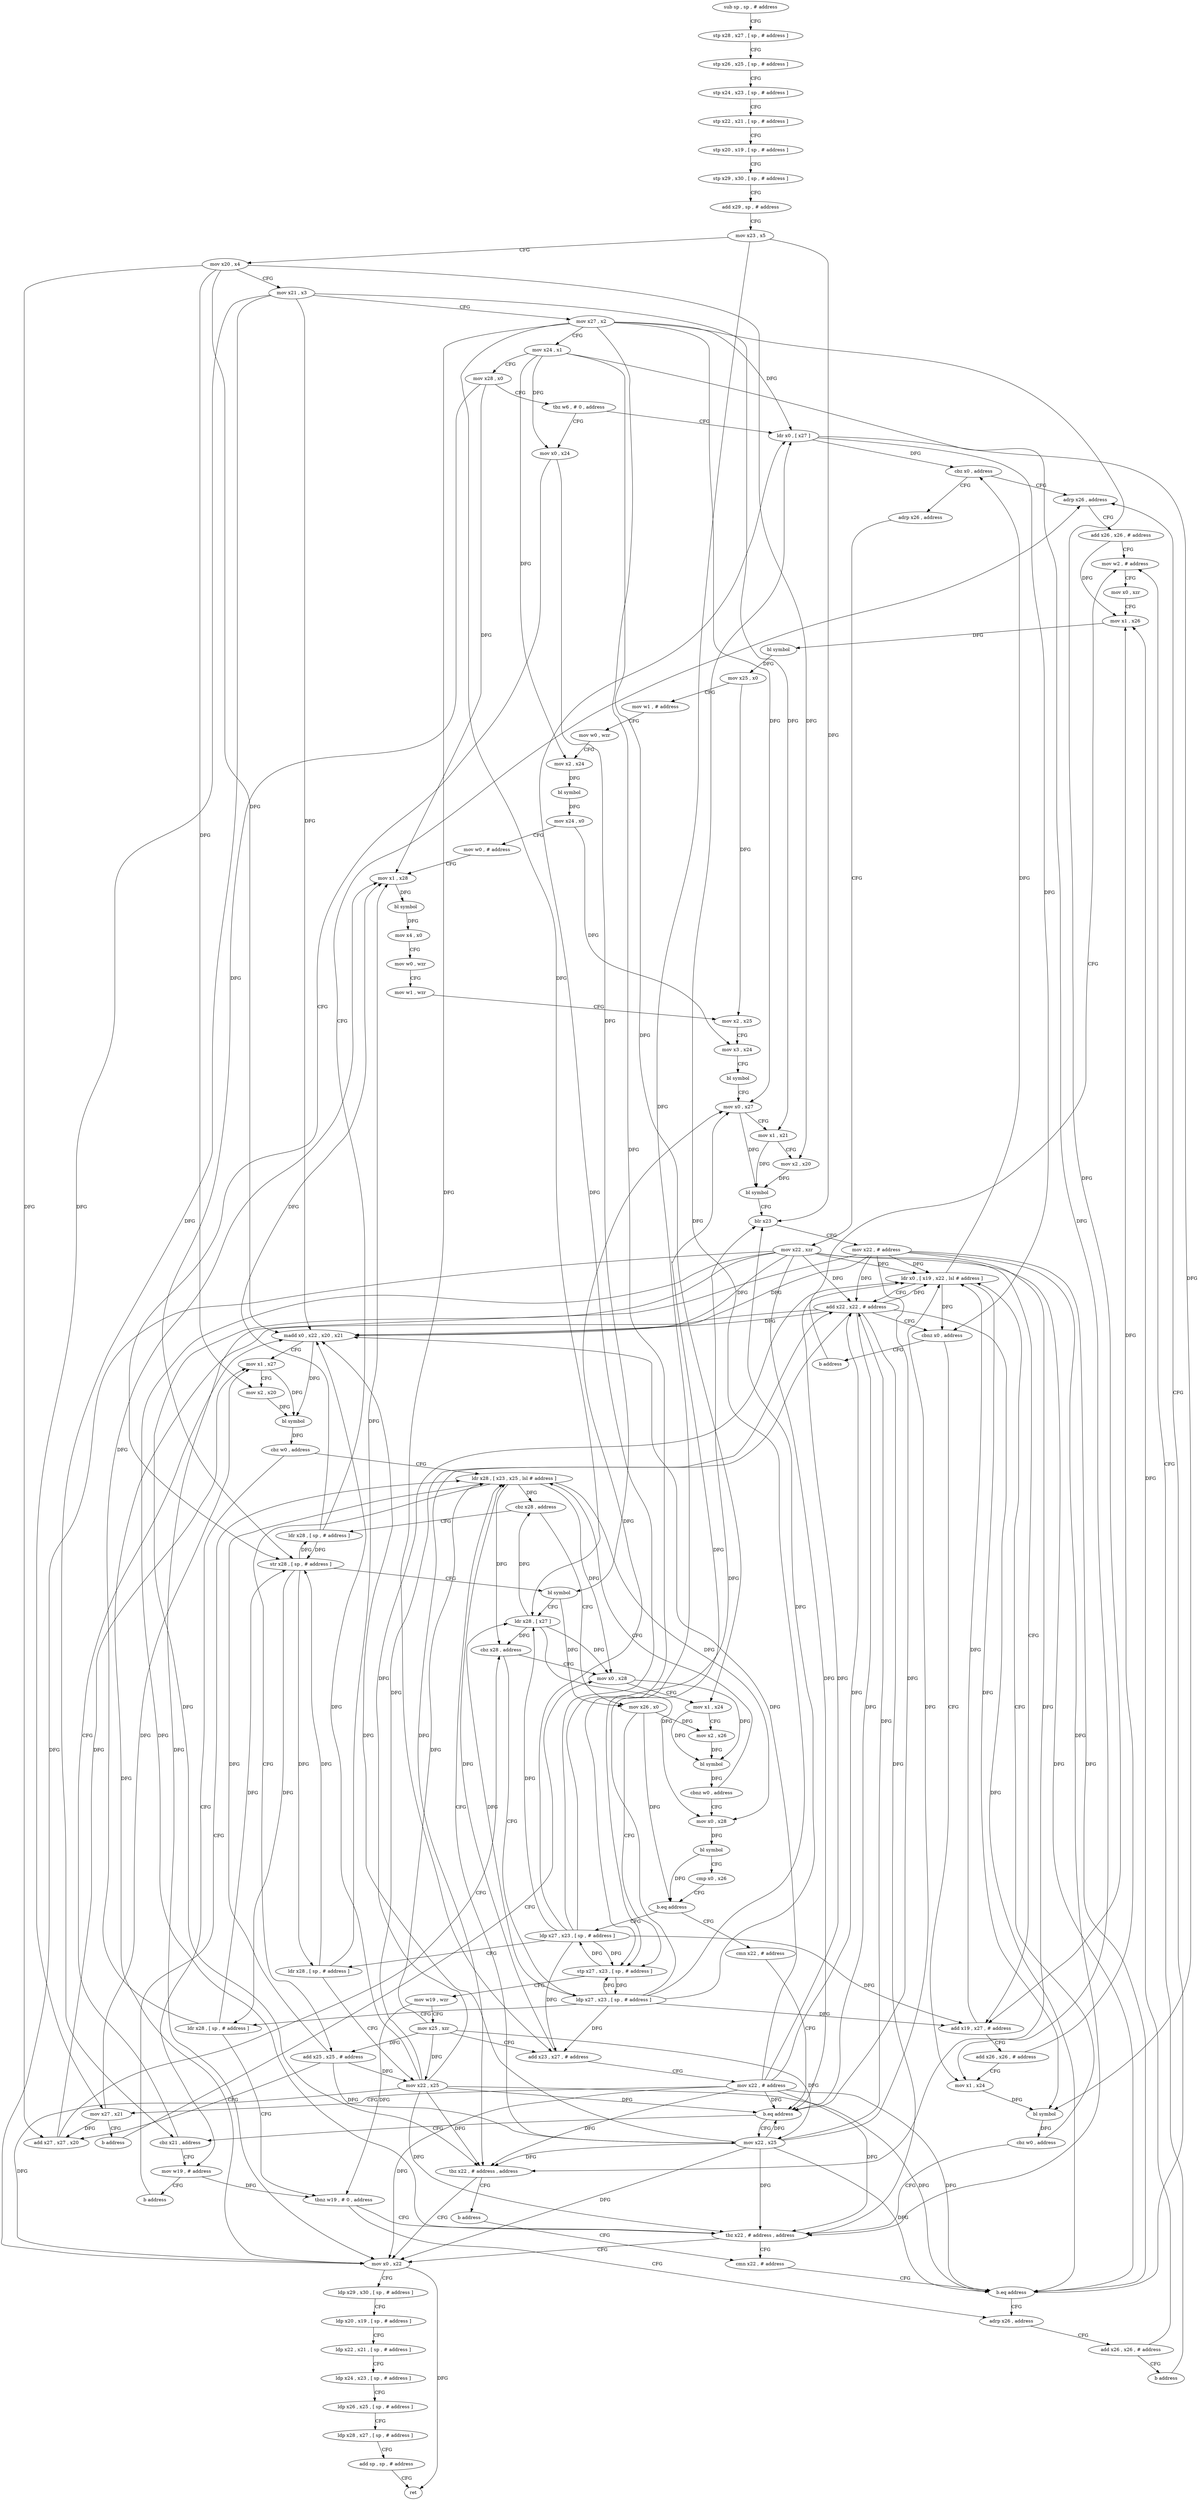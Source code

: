 digraph "func" {
"4219580" [label = "sub sp , sp , # address" ]
"4219584" [label = "stp x28 , x27 , [ sp , # address ]" ]
"4219588" [label = "stp x26 , x25 , [ sp , # address ]" ]
"4219592" [label = "stp x24 , x23 , [ sp , # address ]" ]
"4219596" [label = "stp x22 , x21 , [ sp , # address ]" ]
"4219600" [label = "stp x20 , x19 , [ sp , # address ]" ]
"4219604" [label = "stp x29 , x30 , [ sp , # address ]" ]
"4219608" [label = "add x29 , sp , # address" ]
"4219612" [label = "mov x23 , x5" ]
"4219616" [label = "mov x20 , x4" ]
"4219620" [label = "mov x21 , x3" ]
"4219624" [label = "mov x27 , x2" ]
"4219628" [label = "mov x24 , x1" ]
"4219632" [label = "mov x28 , x0" ]
"4219636" [label = "tbz w6 , # 0 , address" ]
"4219788" [label = "ldr x0 , [ x27 ]" ]
"4219640" [label = "mov x0 , x24" ]
"4219792" [label = "cbz x0 , address" ]
"4219880" [label = "adrp x26 , address" ]
"4219796" [label = "adrp x26 , address" ]
"4219644" [label = "str x28 , [ sp , # address ]" ]
"4219648" [label = "bl symbol" ]
"4219652" [label = "ldr x28 , [ x27 ]" ]
"4219656" [label = "cbz x28 , address" ]
"4219876" [label = "ldr x28 , [ sp , # address ]" ]
"4219660" [label = "mov x26 , x0" ]
"4219884" [label = "add x26 , x26 , # address" ]
"4219888" [label = "mov w2 , # address" ]
"4219800" [label = "mov x22 , xzr" ]
"4219804" [label = "add x19 , x27 , # address" ]
"4219808" [label = "add x26 , x26 , # address" ]
"4219812" [label = "mov x1 , x24" ]
"4219664" [label = "stp x27 , x23 , [ sp , # address ]" ]
"4219668" [label = "mov w19 , wzr" ]
"4219672" [label = "mov x25 , xzr" ]
"4219676" [label = "add x23 , x27 , # address" ]
"4219680" [label = "mov x22 , # address" ]
"4219684" [label = "mov x27 , x21" ]
"4219688" [label = "b address" ]
"4219712" [label = "mov x0 , x28" ]
"4219852" [label = "tbz x22 , # address , address" ]
"4219988" [label = "mov x0 , x22" ]
"4219856" [label = "cmn x22 , # address" ]
"4219824" [label = "ldr x0 , [ x19 , x22 , lsl # address ]" ]
"4219828" [label = "add x22 , x22 , # address" ]
"4219832" [label = "cbnz x0 , address" ]
"4219836" [label = "b address" ]
"4219716" [label = "mov x1 , x24" ]
"4219720" [label = "mov x2 , x26" ]
"4219724" [label = "bl symbol" ]
"4219728" [label = "cbnz w0 , address" ]
"4219696" [label = "ldr x28 , [ x23 , x25 , lsl # address ]" ]
"4219732" [label = "mov x0 , x28" ]
"4219992" [label = "ldp x29 , x30 , [ sp , # address ]" ]
"4219996" [label = "ldp x20 , x19 , [ sp , # address ]" ]
"4220000" [label = "ldp x22 , x21 , [ sp , # address ]" ]
"4220004" [label = "ldp x24 , x23 , [ sp , # address ]" ]
"4220008" [label = "ldp x26 , x25 , [ sp , # address ]" ]
"4220012" [label = "ldp x28 , x27 , [ sp , # address ]" ]
"4220016" [label = "add sp , sp , # address" ]
"4220020" [label = "ret" ]
"4219860" [label = "b.eq address" ]
"4219864" [label = "adrp x26 , address" ]
"4219816" [label = "bl symbol" ]
"4219820" [label = "cbz w0 , address" ]
"4219700" [label = "add x25 , x25 , # address" ]
"4219704" [label = "add x27 , x27 , x20" ]
"4219708" [label = "cbz x28 , address" ]
"4219840" [label = "ldp x27 , x23 , [ sp , # address ]" ]
"4219736" [label = "bl symbol" ]
"4219740" [label = "cmp x0 , x26" ]
"4219744" [label = "b.eq address" ]
"4220024" [label = "ldp x27 , x23 , [ sp , # address ]" ]
"4219748" [label = "cmn x22 , # address" ]
"4219868" [label = "add x26 , x26 , # address" ]
"4219872" [label = "b address" ]
"4219892" [label = "mov x0 , xzr" ]
"4219896" [label = "mov x1 , x26" ]
"4219900" [label = "bl symbol" ]
"4219904" [label = "mov x25 , x0" ]
"4219908" [label = "mov w1 , # address" ]
"4219912" [label = "mov w0 , wzr" ]
"4219916" [label = "mov x2 , x24" ]
"4219920" [label = "bl symbol" ]
"4219924" [label = "mov x24 , x0" ]
"4219928" [label = "mov w0 , # address" ]
"4219932" [label = "mov x1 , x28" ]
"4219936" [label = "bl symbol" ]
"4219940" [label = "mov x4 , x0" ]
"4219944" [label = "mov w0 , wzr" ]
"4219948" [label = "mov w1 , wzr" ]
"4219952" [label = "mov x2 , x25" ]
"4219956" [label = "mov x3 , x24" ]
"4219960" [label = "bl symbol" ]
"4219964" [label = "mov x0 , x27" ]
"4219968" [label = "mov x1 , x21" ]
"4219972" [label = "mov x2 , x20" ]
"4219976" [label = "bl symbol" ]
"4219980" [label = "blr x23" ]
"4219984" [label = "mov x22 , # address" ]
"4219844" [label = "ldr x28 , [ sp , # address ]" ]
"4219848" [label = "tbnz w19 , # 0 , address" ]
"4220028" [label = "ldr x28 , [ sp , # address ]" ]
"4220032" [label = "mov x22 , x25" ]
"4220036" [label = "tbz x22 , # address , address" ]
"4220040" [label = "b address" ]
"4219752" [label = "b.eq address" ]
"4219692" [label = "mov x22 , x25" ]
"4219756" [label = "cbz x21 , address" ]
"4219780" [label = "mov w19 , # address" ]
"4219760" [label = "madd x0 , x22 , x20 , x21" ]
"4219784" [label = "b address" ]
"4219764" [label = "mov x1 , x27" ]
"4219768" [label = "mov x2 , x20" ]
"4219772" [label = "bl symbol" ]
"4219776" [label = "cbz w0 , address" ]
"4219580" -> "4219584" [ label = "CFG" ]
"4219584" -> "4219588" [ label = "CFG" ]
"4219588" -> "4219592" [ label = "CFG" ]
"4219592" -> "4219596" [ label = "CFG" ]
"4219596" -> "4219600" [ label = "CFG" ]
"4219600" -> "4219604" [ label = "CFG" ]
"4219604" -> "4219608" [ label = "CFG" ]
"4219608" -> "4219612" [ label = "CFG" ]
"4219612" -> "4219616" [ label = "CFG" ]
"4219612" -> "4219664" [ label = "DFG" ]
"4219612" -> "4219980" [ label = "DFG" ]
"4219616" -> "4219620" [ label = "CFG" ]
"4219616" -> "4219972" [ label = "DFG" ]
"4219616" -> "4219704" [ label = "DFG" ]
"4219616" -> "4219760" [ label = "DFG" ]
"4219616" -> "4219768" [ label = "DFG" ]
"4219620" -> "4219624" [ label = "CFG" ]
"4219620" -> "4219684" [ label = "DFG" ]
"4219620" -> "4219968" [ label = "DFG" ]
"4219620" -> "4219756" [ label = "DFG" ]
"4219620" -> "4219760" [ label = "DFG" ]
"4219624" -> "4219628" [ label = "CFG" ]
"4219624" -> "4219788" [ label = "DFG" ]
"4219624" -> "4219652" [ label = "DFG" ]
"4219624" -> "4219804" [ label = "DFG" ]
"4219624" -> "4219664" [ label = "DFG" ]
"4219624" -> "4219676" [ label = "DFG" ]
"4219624" -> "4219964" [ label = "DFG" ]
"4219628" -> "4219632" [ label = "CFG" ]
"4219628" -> "4219640" [ label = "DFG" ]
"4219628" -> "4219916" [ label = "DFG" ]
"4219628" -> "4219812" [ label = "DFG" ]
"4219628" -> "4219716" [ label = "DFG" ]
"4219632" -> "4219636" [ label = "CFG" ]
"4219632" -> "4219644" [ label = "DFG" ]
"4219632" -> "4219932" [ label = "DFG" ]
"4219636" -> "4219788" [ label = "CFG" ]
"4219636" -> "4219640" [ label = "CFG" ]
"4219788" -> "4219792" [ label = "DFG" ]
"4219788" -> "4219816" [ label = "DFG" ]
"4219788" -> "4219832" [ label = "DFG" ]
"4219640" -> "4219644" [ label = "CFG" ]
"4219640" -> "4219648" [ label = "DFG" ]
"4219792" -> "4219880" [ label = "CFG" ]
"4219792" -> "4219796" [ label = "CFG" ]
"4219880" -> "4219884" [ label = "CFG" ]
"4219796" -> "4219800" [ label = "CFG" ]
"4219644" -> "4219648" [ label = "CFG" ]
"4219644" -> "4219876" [ label = "DFG" ]
"4219644" -> "4219844" [ label = "DFG" ]
"4219644" -> "4220028" [ label = "DFG" ]
"4219648" -> "4219652" [ label = "CFG" ]
"4219648" -> "4219660" [ label = "DFG" ]
"4219652" -> "4219656" [ label = "DFG" ]
"4219652" -> "4219712" [ label = "DFG" ]
"4219652" -> "4219708" [ label = "DFG" ]
"4219652" -> "4219732" [ label = "DFG" ]
"4219656" -> "4219876" [ label = "CFG" ]
"4219656" -> "4219660" [ label = "CFG" ]
"4219876" -> "4219880" [ label = "CFG" ]
"4219876" -> "4219644" [ label = "DFG" ]
"4219876" -> "4219932" [ label = "DFG" ]
"4219660" -> "4219664" [ label = "CFG" ]
"4219660" -> "4219720" [ label = "DFG" ]
"4219660" -> "4219744" [ label = "DFG" ]
"4219884" -> "4219888" [ label = "CFG" ]
"4219884" -> "4219896" [ label = "DFG" ]
"4219888" -> "4219892" [ label = "CFG" ]
"4219800" -> "4219804" [ label = "CFG" ]
"4219800" -> "4219988" [ label = "DFG" ]
"4219800" -> "4219852" [ label = "DFG" ]
"4219800" -> "4219824" [ label = "DFG" ]
"4219800" -> "4219828" [ label = "DFG" ]
"4219800" -> "4219860" [ label = "DFG" ]
"4219800" -> "4220036" [ label = "DFG" ]
"4219800" -> "4219752" [ label = "DFG" ]
"4219800" -> "4219760" [ label = "DFG" ]
"4219804" -> "4219808" [ label = "CFG" ]
"4219804" -> "4219824" [ label = "DFG" ]
"4219808" -> "4219812" [ label = "CFG" ]
"4219808" -> "4219896" [ label = "DFG" ]
"4219812" -> "4219816" [ label = "DFG" ]
"4219664" -> "4219668" [ label = "CFG" ]
"4219664" -> "4219840" [ label = "DFG" ]
"4219664" -> "4220024" [ label = "DFG" ]
"4219668" -> "4219672" [ label = "CFG" ]
"4219668" -> "4219848" [ label = "DFG" ]
"4219672" -> "4219676" [ label = "CFG" ]
"4219672" -> "4219696" [ label = "DFG" ]
"4219672" -> "4219700" [ label = "DFG" ]
"4219672" -> "4220032" [ label = "DFG" ]
"4219672" -> "4219692" [ label = "DFG" ]
"4219676" -> "4219680" [ label = "CFG" ]
"4219676" -> "4219696" [ label = "DFG" ]
"4219680" -> "4219684" [ label = "CFG" ]
"4219680" -> "4219988" [ label = "DFG" ]
"4219680" -> "4219852" [ label = "DFG" ]
"4219680" -> "4219824" [ label = "DFG" ]
"4219680" -> "4219828" [ label = "DFG" ]
"4219680" -> "4219860" [ label = "DFG" ]
"4219680" -> "4220036" [ label = "DFG" ]
"4219680" -> "4219752" [ label = "DFG" ]
"4219680" -> "4219760" [ label = "DFG" ]
"4219684" -> "4219688" [ label = "CFG" ]
"4219684" -> "4219704" [ label = "DFG" ]
"4219684" -> "4219764" [ label = "DFG" ]
"4219688" -> "4219712" [ label = "CFG" ]
"4219712" -> "4219716" [ label = "CFG" ]
"4219712" -> "4219724" [ label = "DFG" ]
"4219852" -> "4219988" [ label = "CFG" ]
"4219852" -> "4219856" [ label = "CFG" ]
"4219988" -> "4219992" [ label = "CFG" ]
"4219988" -> "4220020" [ label = "DFG" ]
"4219856" -> "4219860" [ label = "CFG" ]
"4219824" -> "4219828" [ label = "CFG" ]
"4219824" -> "4219792" [ label = "DFG" ]
"4219824" -> "4219816" [ label = "DFG" ]
"4219824" -> "4219832" [ label = "DFG" ]
"4219828" -> "4219832" [ label = "CFG" ]
"4219828" -> "4219988" [ label = "DFG" ]
"4219828" -> "4219852" [ label = "DFG" ]
"4219828" -> "4219824" [ label = "DFG" ]
"4219828" -> "4219860" [ label = "DFG" ]
"4219828" -> "4220036" [ label = "DFG" ]
"4219828" -> "4219752" [ label = "DFG" ]
"4219828" -> "4219760" [ label = "DFG" ]
"4219832" -> "4219812" [ label = "CFG" ]
"4219832" -> "4219836" [ label = "CFG" ]
"4219836" -> "4219888" [ label = "CFG" ]
"4219716" -> "4219720" [ label = "CFG" ]
"4219716" -> "4219724" [ label = "DFG" ]
"4219720" -> "4219724" [ label = "DFG" ]
"4219724" -> "4219728" [ label = "DFG" ]
"4219728" -> "4219696" [ label = "CFG" ]
"4219728" -> "4219732" [ label = "CFG" ]
"4219696" -> "4219700" [ label = "CFG" ]
"4219696" -> "4219656" [ label = "DFG" ]
"4219696" -> "4219712" [ label = "DFG" ]
"4219696" -> "4219708" [ label = "DFG" ]
"4219696" -> "4219732" [ label = "DFG" ]
"4219732" -> "4219736" [ label = "DFG" ]
"4219992" -> "4219996" [ label = "CFG" ]
"4219996" -> "4220000" [ label = "CFG" ]
"4220000" -> "4220004" [ label = "CFG" ]
"4220004" -> "4220008" [ label = "CFG" ]
"4220008" -> "4220012" [ label = "CFG" ]
"4220012" -> "4220016" [ label = "CFG" ]
"4220016" -> "4220020" [ label = "CFG" ]
"4219860" -> "4219880" [ label = "CFG" ]
"4219860" -> "4219864" [ label = "CFG" ]
"4219864" -> "4219868" [ label = "CFG" ]
"4219816" -> "4219820" [ label = "DFG" ]
"4219820" -> "4219852" [ label = "CFG" ]
"4219820" -> "4219824" [ label = "CFG" ]
"4219700" -> "4219704" [ label = "CFG" ]
"4219700" -> "4219696" [ label = "DFG" ]
"4219700" -> "4220032" [ label = "DFG" ]
"4219700" -> "4219692" [ label = "DFG" ]
"4219704" -> "4219708" [ label = "CFG" ]
"4219704" -> "4219764" [ label = "DFG" ]
"4219708" -> "4219840" [ label = "CFG" ]
"4219708" -> "4219712" [ label = "CFG" ]
"4219840" -> "4219844" [ label = "CFG" ]
"4219840" -> "4219788" [ label = "DFG" ]
"4219840" -> "4219652" [ label = "DFG" ]
"4219840" -> "4219804" [ label = "DFG" ]
"4219840" -> "4219664" [ label = "DFG" ]
"4219840" -> "4219676" [ label = "DFG" ]
"4219840" -> "4219964" [ label = "DFG" ]
"4219840" -> "4219980" [ label = "DFG" ]
"4219736" -> "4219740" [ label = "CFG" ]
"4219736" -> "4219744" [ label = "DFG" ]
"4219740" -> "4219744" [ label = "CFG" ]
"4219744" -> "4220024" [ label = "CFG" ]
"4219744" -> "4219748" [ label = "CFG" ]
"4220024" -> "4220028" [ label = "CFG" ]
"4220024" -> "4219788" [ label = "DFG" ]
"4220024" -> "4219652" [ label = "DFG" ]
"4220024" -> "4219804" [ label = "DFG" ]
"4220024" -> "4219664" [ label = "DFG" ]
"4220024" -> "4219676" [ label = "DFG" ]
"4220024" -> "4219964" [ label = "DFG" ]
"4220024" -> "4219980" [ label = "DFG" ]
"4219748" -> "4219752" [ label = "CFG" ]
"4219868" -> "4219872" [ label = "CFG" ]
"4219868" -> "4219896" [ label = "DFG" ]
"4219872" -> "4219888" [ label = "CFG" ]
"4219892" -> "4219896" [ label = "CFG" ]
"4219896" -> "4219900" [ label = "DFG" ]
"4219900" -> "4219904" [ label = "DFG" ]
"4219904" -> "4219908" [ label = "CFG" ]
"4219904" -> "4219952" [ label = "DFG" ]
"4219908" -> "4219912" [ label = "CFG" ]
"4219912" -> "4219916" [ label = "CFG" ]
"4219916" -> "4219920" [ label = "DFG" ]
"4219920" -> "4219924" [ label = "DFG" ]
"4219924" -> "4219928" [ label = "CFG" ]
"4219924" -> "4219956" [ label = "DFG" ]
"4219928" -> "4219932" [ label = "CFG" ]
"4219932" -> "4219936" [ label = "DFG" ]
"4219936" -> "4219940" [ label = "DFG" ]
"4219940" -> "4219944" [ label = "CFG" ]
"4219944" -> "4219948" [ label = "CFG" ]
"4219948" -> "4219952" [ label = "CFG" ]
"4219952" -> "4219956" [ label = "CFG" ]
"4219956" -> "4219960" [ label = "CFG" ]
"4219960" -> "4219964" [ label = "CFG" ]
"4219964" -> "4219968" [ label = "CFG" ]
"4219964" -> "4219976" [ label = "DFG" ]
"4219968" -> "4219972" [ label = "CFG" ]
"4219968" -> "4219976" [ label = "DFG" ]
"4219972" -> "4219976" [ label = "DFG" ]
"4219976" -> "4219980" [ label = "CFG" ]
"4219980" -> "4219984" [ label = "CFG" ]
"4219984" -> "4219988" [ label = "DFG" ]
"4219984" -> "4219852" [ label = "DFG" ]
"4219984" -> "4219824" [ label = "DFG" ]
"4219984" -> "4219828" [ label = "DFG" ]
"4219984" -> "4219860" [ label = "DFG" ]
"4219984" -> "4220036" [ label = "DFG" ]
"4219984" -> "4219752" [ label = "DFG" ]
"4219984" -> "4219760" [ label = "DFG" ]
"4219844" -> "4219848" [ label = "CFG" ]
"4219844" -> "4219644" [ label = "DFG" ]
"4219844" -> "4219932" [ label = "DFG" ]
"4219848" -> "4219864" [ label = "CFG" ]
"4219848" -> "4219852" [ label = "CFG" ]
"4220028" -> "4220032" [ label = "CFG" ]
"4220028" -> "4219644" [ label = "DFG" ]
"4220028" -> "4219932" [ label = "DFG" ]
"4220032" -> "4220036" [ label = "DFG" ]
"4220032" -> "4219988" [ label = "DFG" ]
"4220032" -> "4219852" [ label = "DFG" ]
"4220032" -> "4219824" [ label = "DFG" ]
"4220032" -> "4219828" [ label = "DFG" ]
"4220032" -> "4219860" [ label = "DFG" ]
"4220032" -> "4219752" [ label = "DFG" ]
"4220032" -> "4219760" [ label = "DFG" ]
"4220036" -> "4219988" [ label = "CFG" ]
"4220036" -> "4220040" [ label = "CFG" ]
"4220040" -> "4219856" [ label = "CFG" ]
"4219752" -> "4219692" [ label = "CFG" ]
"4219752" -> "4219756" [ label = "CFG" ]
"4219692" -> "4219696" [ label = "CFG" ]
"4219692" -> "4219988" [ label = "DFG" ]
"4219692" -> "4219852" [ label = "DFG" ]
"4219692" -> "4219824" [ label = "DFG" ]
"4219692" -> "4219828" [ label = "DFG" ]
"4219692" -> "4219860" [ label = "DFG" ]
"4219692" -> "4220036" [ label = "DFG" ]
"4219692" -> "4219752" [ label = "DFG" ]
"4219692" -> "4219760" [ label = "DFG" ]
"4219756" -> "4219780" [ label = "CFG" ]
"4219756" -> "4219760" [ label = "CFG" ]
"4219780" -> "4219784" [ label = "CFG" ]
"4219780" -> "4219848" [ label = "DFG" ]
"4219760" -> "4219764" [ label = "CFG" ]
"4219760" -> "4219772" [ label = "DFG" ]
"4219784" -> "4219696" [ label = "CFG" ]
"4219764" -> "4219768" [ label = "CFG" ]
"4219764" -> "4219772" [ label = "DFG" ]
"4219768" -> "4219772" [ label = "DFG" ]
"4219772" -> "4219776" [ label = "DFG" ]
"4219776" -> "4219696" [ label = "CFG" ]
"4219776" -> "4219780" [ label = "CFG" ]
}
